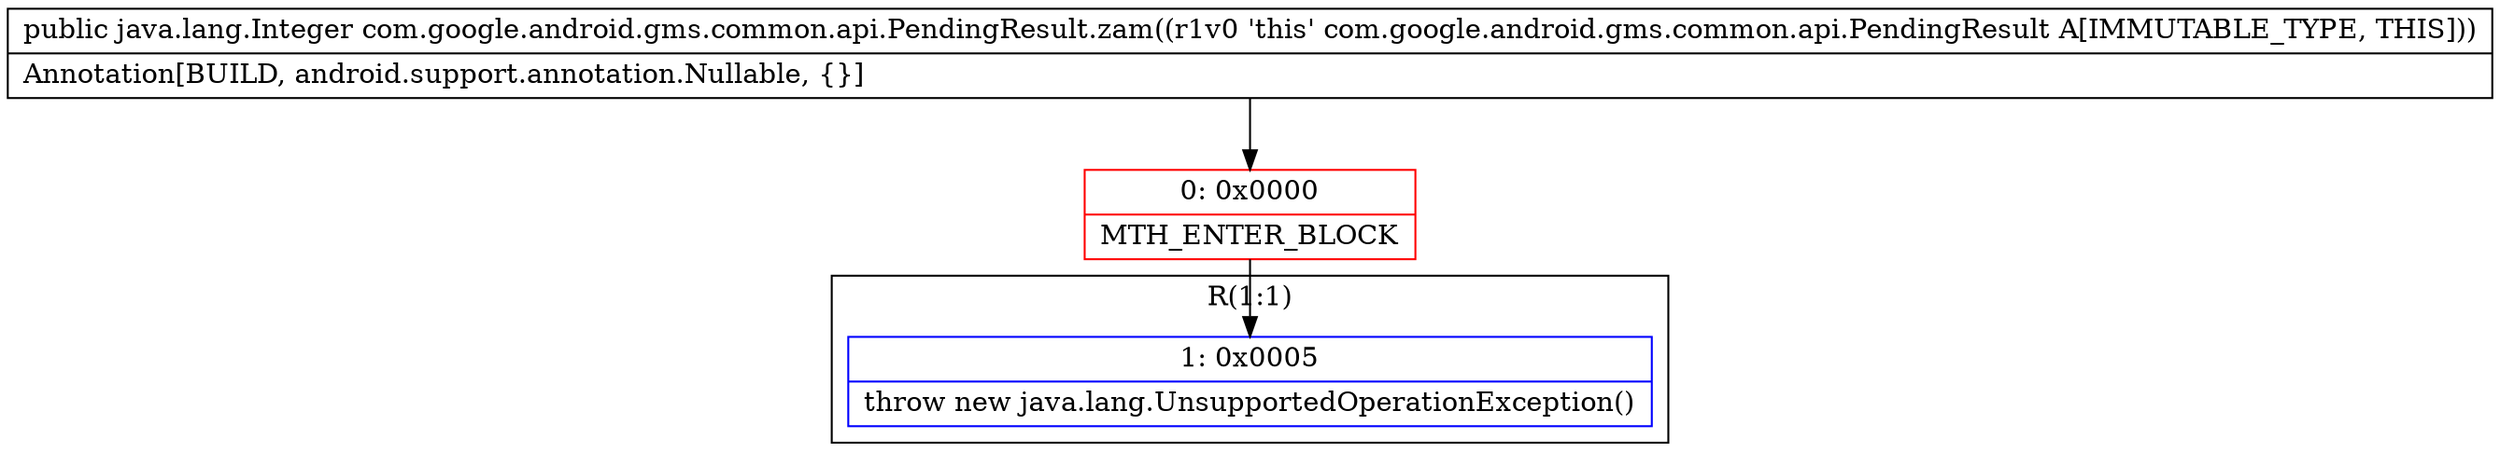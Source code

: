 digraph "CFG forcom.google.android.gms.common.api.PendingResult.zam()Ljava\/lang\/Integer;" {
subgraph cluster_Region_92642842 {
label = "R(1:1)";
node [shape=record,color=blue];
Node_1 [shape=record,label="{1\:\ 0x0005|throw new java.lang.UnsupportedOperationException()\l}"];
}
Node_0 [shape=record,color=red,label="{0\:\ 0x0000|MTH_ENTER_BLOCK\l}"];
MethodNode[shape=record,label="{public java.lang.Integer com.google.android.gms.common.api.PendingResult.zam((r1v0 'this' com.google.android.gms.common.api.PendingResult A[IMMUTABLE_TYPE, THIS]))  | Annotation[BUILD, android.support.annotation.Nullable, \{\}]\l}"];
MethodNode -> Node_0;
Node_0 -> Node_1;
}

